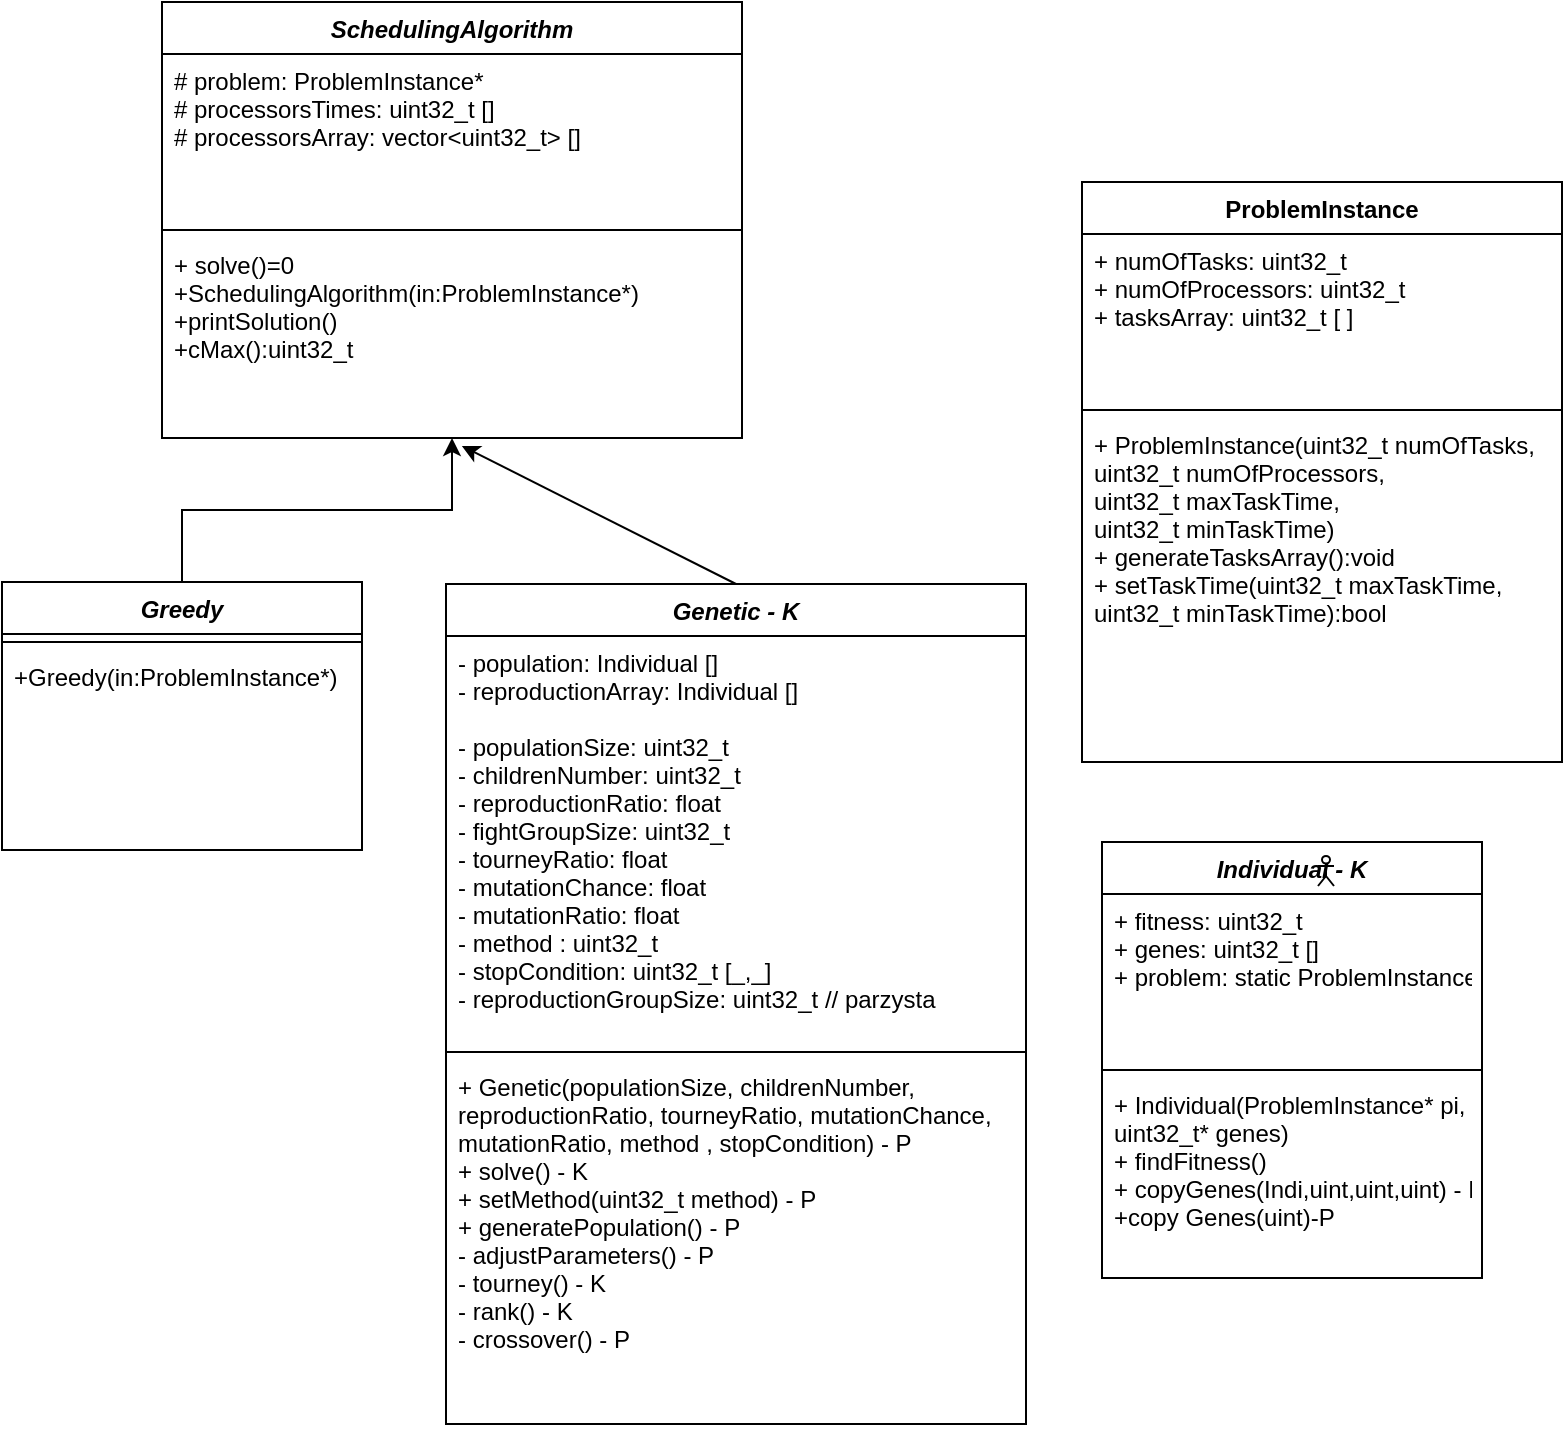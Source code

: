 <mxfile version="13.6.5">
    <diagram id="C5RBs43oDa-KdzZeNtuy" name="Page-1">
        <mxGraphModel dx="829" dy="420" grid="1" gridSize="10" guides="1" tooltips="1" connect="1" arrows="1" fold="1" page="1" pageScale="1" pageWidth="827" pageHeight="1169" math="0" shadow="0">
            <root>
                <mxCell id="WIyWlLk6GJQsqaUBKTNV-0"/>
                <mxCell id="WIyWlLk6GJQsqaUBKTNV-1" parent="WIyWlLk6GJQsqaUBKTNV-0"/>
                <mxCell id="PxDiyynaSw7YjZVZo8UO-5" style="edgeStyle=orthogonalEdgeStyle;rounded=0;orthogonalLoop=1;jettySize=auto;html=1;exitX=0.5;exitY=0;exitDx=0;exitDy=0;entryX=0.5;entryY=1;entryDx=0;entryDy=0;" parent="WIyWlLk6GJQsqaUBKTNV-1" source="PxDiyynaSw7YjZVZo8UO-0" target="CKv4PGzBGWJo2KeHRYD0-7" edge="1">
                    <mxGeometry relative="1" as="geometry"/>
                </mxCell>
                <mxCell id="CKv4PGzBGWJo2KeHRYD0-7" value="SchedulingAlgorithm" style="swimlane;fontStyle=3;align=center;verticalAlign=top;childLayout=stackLayout;horizontal=1;startSize=26;horizontalStack=0;resizeParent=1;resizeParentMax=0;resizeLast=0;collapsible=1;marginBottom=0;" parent="WIyWlLk6GJQsqaUBKTNV-1" vertex="1">
                    <mxGeometry x="100" y="110" width="290" height="218" as="geometry"/>
                </mxCell>
                <mxCell id="CKv4PGzBGWJo2KeHRYD0-8" value="# problem: ProblemInstance*&#10;# processorsTimes: uint32_t []&#10;# processorsArray: vector&lt;uint32_t&gt; [] &#10;&#10;" style="text;strokeColor=none;fillColor=none;align=left;verticalAlign=top;spacingLeft=4;spacingRight=4;overflow=hidden;rotatable=0;points=[[0,0.5],[1,0.5]];portConstraint=eastwest;" parent="CKv4PGzBGWJo2KeHRYD0-7" vertex="1">
                    <mxGeometry y="26" width="290" height="84" as="geometry"/>
                </mxCell>
                <mxCell id="CKv4PGzBGWJo2KeHRYD0-9" value="" style="line;strokeWidth=1;fillColor=none;align=left;verticalAlign=middle;spacingTop=-1;spacingLeft=3;spacingRight=3;rotatable=0;labelPosition=right;points=[];portConstraint=eastwest;" parent="CKv4PGzBGWJo2KeHRYD0-7" vertex="1">
                    <mxGeometry y="110" width="290" height="8" as="geometry"/>
                </mxCell>
                <mxCell id="CKv4PGzBGWJo2KeHRYD0-10" value="+ solve()=0&#10;+SchedulingAlgorithm(in:ProblemInstance*)&#10;+printSolution()&#10;+cMax():uint32_t&#10;&#10;" style="text;strokeColor=none;fillColor=none;align=left;verticalAlign=top;spacingLeft=4;spacingRight=4;overflow=hidden;rotatable=0;points=[[0,0.5],[1,0.5]];portConstraint=eastwest;fontStyle=0" parent="CKv4PGzBGWJo2KeHRYD0-7" vertex="1">
                    <mxGeometry y="118" width="290" height="100" as="geometry"/>
                </mxCell>
                <mxCell id="CKv4PGzBGWJo2KeHRYD0-11" value="ProblemInstance&#10;" style="swimlane;fontStyle=1;align=center;verticalAlign=top;childLayout=stackLayout;horizontal=1;startSize=26;horizontalStack=0;resizeParent=1;resizeParentMax=0;resizeLast=0;collapsible=1;marginBottom=0;" parent="WIyWlLk6GJQsqaUBKTNV-1" vertex="1">
                    <mxGeometry x="560" y="200" width="240" height="290" as="geometry">
                        <mxRectangle x="190" y="200" width="100" height="26" as="alternateBounds"/>
                    </mxGeometry>
                </mxCell>
                <mxCell id="CKv4PGzBGWJo2KeHRYD0-12" value="+ numOfTasks: uint32_t&#10;+ numOfProcessors: uint32_t&#10;+ tasksArray: uint32_t [ ]" style="text;strokeColor=none;fillColor=none;align=left;verticalAlign=top;spacingLeft=4;spacingRight=4;overflow=hidden;rotatable=0;points=[[0,0.5],[1,0.5]];portConstraint=eastwest;" parent="CKv4PGzBGWJo2KeHRYD0-11" vertex="1">
                    <mxGeometry y="26" width="240" height="84" as="geometry"/>
                </mxCell>
                <mxCell id="CKv4PGzBGWJo2KeHRYD0-13" value="" style="line;strokeWidth=1;fillColor=none;align=left;verticalAlign=middle;spacingTop=-1;spacingLeft=3;spacingRight=3;rotatable=0;labelPosition=right;points=[];portConstraint=eastwest;" parent="CKv4PGzBGWJo2KeHRYD0-11" vertex="1">
                    <mxGeometry y="110" width="240" height="8" as="geometry"/>
                </mxCell>
                <mxCell id="CKv4PGzBGWJo2KeHRYD0-14" value="+ ProblemInstance(uint32_t numOfTasks,&#10;uint32_t numOfProcessors,&#10;uint32_t maxTaskTime,&#10;uint32_t minTaskTime)&#10;+ generateTasksArray():void&#10;+ setTaskTime(uint32_t maxTaskTime,&#10;uint32_t minTaskTime):bool&#10;" style="text;strokeColor=none;fillColor=none;align=left;verticalAlign=top;spacingLeft=4;spacingRight=4;overflow=hidden;rotatable=0;points=[[0,0.5],[1,0.5]];portConstraint=eastwest;" parent="CKv4PGzBGWJo2KeHRYD0-11" vertex="1">
                    <mxGeometry y="118" width="240" height="172" as="geometry"/>
                </mxCell>
                <mxCell id="PxDiyynaSw7YjZVZo8UO-0" value="Greedy" style="swimlane;fontStyle=3;align=center;verticalAlign=top;childLayout=stackLayout;horizontal=1;startSize=26;horizontalStack=0;resizeParent=1;resizeParentMax=0;resizeLast=0;collapsible=1;marginBottom=0;" parent="WIyWlLk6GJQsqaUBKTNV-1" vertex="1">
                    <mxGeometry x="20" y="400" width="180" height="134" as="geometry"/>
                </mxCell>
                <mxCell id="PxDiyynaSw7YjZVZo8UO-2" value="" style="line;strokeWidth=1;fillColor=none;align=left;verticalAlign=middle;spacingTop=-1;spacingLeft=3;spacingRight=3;rotatable=0;labelPosition=right;points=[];portConstraint=eastwest;" parent="PxDiyynaSw7YjZVZo8UO-0" vertex="1">
                    <mxGeometry y="26" width="180" height="8" as="geometry"/>
                </mxCell>
                <mxCell id="PxDiyynaSw7YjZVZo8UO-3" value="+Greedy(in:ProblemInstance*)" style="text;strokeColor=none;fillColor=none;align=left;verticalAlign=top;spacingLeft=4;spacingRight=4;overflow=hidden;rotatable=0;points=[[0,0.5],[1,0.5]];portConstraint=eastwest;fontStyle=0" parent="PxDiyynaSw7YjZVZo8UO-0" vertex="1">
                    <mxGeometry y="34" width="180" height="100" as="geometry"/>
                </mxCell>
                <mxCell id="8" value="Genetic - K" style="swimlane;fontStyle=3;align=center;verticalAlign=top;childLayout=stackLayout;horizontal=1;startSize=26;horizontalStack=0;resizeParent=1;resizeParentMax=0;resizeLast=0;collapsible=1;marginBottom=0;" parent="WIyWlLk6GJQsqaUBKTNV-1" vertex="1">
                    <mxGeometry x="242" y="401" width="290" height="420" as="geometry"/>
                </mxCell>
                <mxCell id="9" value="- population: Individual []&#10;- reproductionArray: Individual [] &#10;&#10;- populationSize: uint32_t&#10;- childrenNumber: uint32_t&#10;- reproductionRatio: float&#10;- fightGroupSize: uint32_t        &#10;- tourneyRatio: float&#10;- mutationChance: float&#10;- mutationRatio: float&#10;- method : uint32_t&#10;- stopCondition: uint32_t [_,_]&#10;- reproductionGroupSize: uint32_t // parzysta" style="text;strokeColor=none;fillColor=none;align=left;verticalAlign=top;spacingLeft=4;spacingRight=4;overflow=hidden;rotatable=0;points=[[0,0.5],[1,0.5]];portConstraint=eastwest;" parent="8" vertex="1">
                    <mxGeometry y="26" width="290" height="204" as="geometry"/>
                </mxCell>
                <mxCell id="10" value="" style="line;strokeWidth=1;fillColor=none;align=left;verticalAlign=middle;spacingTop=-1;spacingLeft=3;spacingRight=3;rotatable=0;labelPosition=right;points=[];portConstraint=eastwest;" parent="8" vertex="1">
                    <mxGeometry y="230" width="290" height="8" as="geometry"/>
                </mxCell>
                <mxCell id="11" value="+ Genetic(populationSize, childrenNumber,&#10;reproductionRatio, tourneyRatio, mutationChance,&#10;mutationRatio, method , stopCondition) - P&#10;+ solve() - K &#10;+ setMethod(uint32_t method) - P&#10;+ generatePopulation() - P&#10;- adjustParameters() - P&#10;- tourney() - K&#10;- rank() - K&#10;- crossover() - P" style="text;strokeColor=none;fillColor=none;align=left;verticalAlign=top;spacingLeft=4;spacingRight=4;overflow=hidden;rotatable=0;points=[[0,0.5],[1,0.5]];portConstraint=eastwest;fontStyle=0" parent="8" vertex="1">
                    <mxGeometry y="238" width="290" height="182" as="geometry"/>
                </mxCell>
                <mxCell id="12" value="" style="endArrow=classic;html=1;exitX=0.5;exitY=0;exitDx=0;exitDy=0;entryX=0.517;entryY=1.04;entryDx=0;entryDy=0;entryPerimeter=0;" parent="WIyWlLk6GJQsqaUBKTNV-1" source="8" target="CKv4PGzBGWJo2KeHRYD0-10" edge="1">
                    <mxGeometry width="50" height="50" relative="1" as="geometry">
                        <mxPoint x="389" y="378" as="sourcePoint"/>
                        <mxPoint x="439" y="328" as="targetPoint"/>
                    </mxGeometry>
                </mxCell>
                <mxCell id="13" value="Individual - K" style="swimlane;fontStyle=3;align=center;verticalAlign=top;childLayout=stackLayout;horizontal=1;startSize=26;horizontalStack=0;resizeParent=1;resizeParentMax=0;resizeLast=0;collapsible=1;marginBottom=0;" parent="WIyWlLk6GJQsqaUBKTNV-1" vertex="1">
                    <mxGeometry x="570" y="530" width="190" height="218" as="geometry"/>
                </mxCell>
                <mxCell id="14" value="+ fitness: uint32_t&#10;+ genes: uint32_t []&#10;+ problem: static ProblemInstance*&#10;" style="text;strokeColor=none;fillColor=none;align=left;verticalAlign=top;spacingLeft=4;spacingRight=4;overflow=hidden;rotatable=0;points=[[0,0.5],[1,0.5]];portConstraint=eastwest;" parent="13" vertex="1">
                    <mxGeometry y="26" width="190" height="84" as="geometry"/>
                </mxCell>
                <mxCell id="15" value="" style="line;strokeWidth=1;fillColor=none;align=left;verticalAlign=middle;spacingTop=-1;spacingLeft=3;spacingRight=3;rotatable=0;labelPosition=right;points=[];portConstraint=eastwest;" parent="13" vertex="1">
                    <mxGeometry y="110" width="190" height="8" as="geometry"/>
                </mxCell>
                <mxCell id="16" value="+ Individual(ProblemInstance* pi,&#10;uint32_t* genes)&#10;+ findFitness()&#10;+ copyGenes(Indi,uint,uint,uint) - P&#10;+copy Genes(uint)-P&#10;&#10;&#10;" style="text;strokeColor=none;fillColor=none;align=left;verticalAlign=top;spacingLeft=4;spacingRight=4;overflow=hidden;rotatable=0;points=[[0,0.5],[1,0.5]];portConstraint=eastwest;fontStyle=0" parent="13" vertex="1">
                    <mxGeometry y="118" width="190" height="100" as="geometry"/>
                </mxCell>
                <mxCell id="17" value="" style="shape=umlActor;verticalLabelPosition=bottom;verticalAlign=top;html=1;outlineConnect=0;" parent="WIyWlLk6GJQsqaUBKTNV-1" vertex="1">
                    <mxGeometry x="678" y="537" width="8" height="15" as="geometry"/>
                </mxCell>
            </root>
        </mxGraphModel>
    </diagram>
</mxfile>